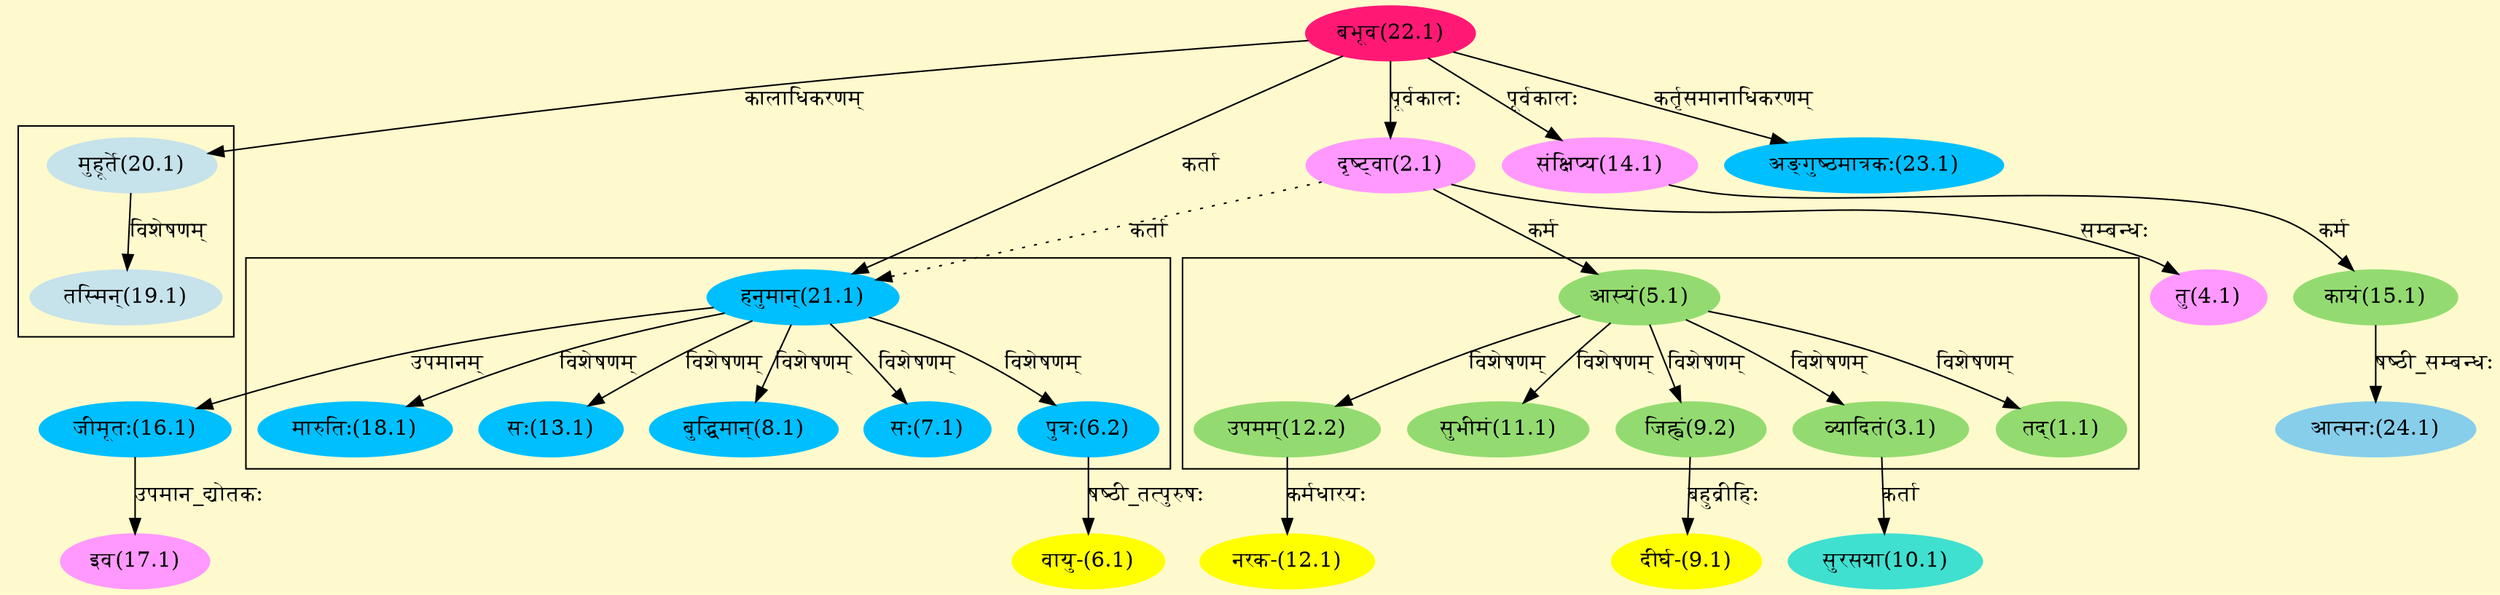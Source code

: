 digraph G{
rankdir=BT;
 compound=true;
 bgcolor="lemonchiffon1";

subgraph cluster_1{
Node1_1 [style=filled, color="#93DB70" label = "तद्(1.1)"]
Node5_1 [style=filled, color="#93DB70" label = "आस्यं(5.1)"]
Node3_1 [style=filled, color="#93DB70" label = "व्यादितं(3.1)"]
Node9_2 [style=filled, color="#93DB70" label = "जिह्वं(9.2)"]
Node11_1 [style=filled, color="#93DB70" label = "सुभीमं(11.1)"]
Node12_2 [style=filled, color="#93DB70" label = "उपमम्(12.2)"]

}

subgraph cluster_2{
Node6_2 [style=filled, color="#00BFFF" label = "पुत्रः(6.2)"]
Node21_1 [style=filled, color="#00BFFF" label = "हनुमान्(21.1)"]
Node7_1 [style=filled, color="#00BFFF" label = "सः(7.1)"]
Node8_1 [style=filled, color="#00BFFF" label = "बुद्धिमान्(8.1)"]
Node13_1 [style=filled, color="#00BFFF" label = "सः(13.1)"]
Node18_1 [style=filled, color="#00BFFF" label = "मारुतिः(18.1)"]

}

subgraph cluster_3{
Node19_1 [style=filled, color="#C6E2EB" label = "तस्मिन्(19.1)"]
Node20_1 [style=filled, color="#C6E2EB" label = "मुहूर्ते(20.1)"]

}
Node2_1 [style=filled, color="#FF99FF" label = "दृष्ट्वा(2.1)"]
Node22_1 [style=filled, color="#FF1975" label = "बभूव(22.1)"]
Node4_1 [style=filled, color="#FF99FF" label = "तु(4.1)"]
Node5_1 [style=filled, color="#93DB70" label = "आस्यं(5.1)"]
Node6_1 [style=filled, color="#FFFF00" label = "वायु-(6.1)"]
Node6_2 [style=filled, color="#00BFFF" label = "पुत्रः(6.2)"]
Node9_1 [style=filled, color="#FFFF00" label = "दीर्घ-(9.1)"]
Node9_2 [style=filled, color="#93DB70" label = "जिह्वं(9.2)"]
Node10_1 [style=filled, color="#40E0D0" label = "सुरसया(10.1)"]
Node3_1 [style=filled, color="#93DB70" label = "व्यादितं(3.1)"]
Node12_1 [style=filled, color="#FFFF00" label = "नरक-(12.1)"]
Node12_2 [style=filled, color="#93DB70" label = "उपमम्(12.2)"]
Node14_1 [style=filled, color="#FF99FF" label = "संक्षिप्य(14.1)"]
Node15_1 [style=filled, color="#93DB70" label = "कायं(15.1)"]
Node16_1 [style=filled, color="#00BFFF" label = "जीमूतः(16.1)"]
Node21_1 [style=filled, color="#00BFFF" label = "हनुमान्(21.1)"]
Node17_1 [style=filled, color="#FF99FF" label = "इव(17.1)"]
Node20_1 [style=filled, color="#C6E2EB" label = "मुहूर्ते(20.1)"]
Node [style=filled, color="" label = "()"]
Node23_1 [style=filled, color="#00BFFF" label = "अङ्गुष्ठमात्रकः(23.1)"]
Node24_1 [style=filled, color="#87CEEB" label = "आत्मनः(24.1)"]
/* Start of Relations section */

Node1_1 -> Node5_1 [  label="विशेषणम्"  dir="back" ]
Node2_1 -> Node22_1 [  label="पूर्वकालः"  dir="back" ]
Node3_1 -> Node5_1 [  label="विशेषणम्"  dir="back" ]
Node4_1 -> Node2_1 [  label="सम्बन्धः"  dir="back" ]
Node5_1 -> Node2_1 [  label="कर्म"  dir="back" ]
Node6_1 -> Node6_2 [  label="षष्ठी_तत्पुरुषः"  dir="back" ]
Node6_2 -> Node21_1 [  label="विशेषणम्"  dir="back" ]
Node7_1 -> Node21_1 [  label="विशेषणम्"  dir="back" ]
Node8_1 -> Node21_1 [  label="विशेषणम्"  dir="back" ]
Node9_1 -> Node9_2 [  label="बहुव्रीहिः"  dir="back" ]
Node9_2 -> Node5_1 [  label="विशेषणम्"  dir="back" ]
Node10_1 -> Node3_1 [  label="कर्ता"  dir="back" ]
Node11_1 -> Node5_1 [  label="विशेषणम्"  dir="back" ]
Node12_1 -> Node12_2 [  label="कर्मधारयः"  dir="back" ]
Node12_2 -> Node5_1 [  label="विशेषणम्"  dir="back" ]
Node13_1 -> Node21_1 [  label="विशेषणम्"  dir="back" ]
Node14_1 -> Node22_1 [  label="पूर्वकालः"  dir="back" ]
Node15_1 -> Node14_1 [  label="कर्म"  dir="back" ]
Node16_1 -> Node21_1 [  label="उपमानम्"  dir="back" ]
Node17_1 -> Node16_1 [  label="उपमान_द्योतकः"  dir="back" ]
Node18_1 -> Node21_1 [  label="विशेषणम्"  dir="back" ]
Node19_1 -> Node20_1 [  label="विशेषणम्"  dir="back" ]
Node20_1 -> Node22_1 [  label="कालाधिकरणम्"  dir="back" ]
Node21_1 -> Node22_1 [  label="कर्ता"  dir="back" ]
Node21_1 -> Node2_1 [ style=dotted label="कर्ता"  dir="back" ]
Node23_1 -> Node22_1 [  label="कर्तृसमानाधिकरणम्"  dir="back" ]
Node24_1 -> Node15_1 [  label="षष्ठी_सम्बन्धः"  dir="back" ]
}
